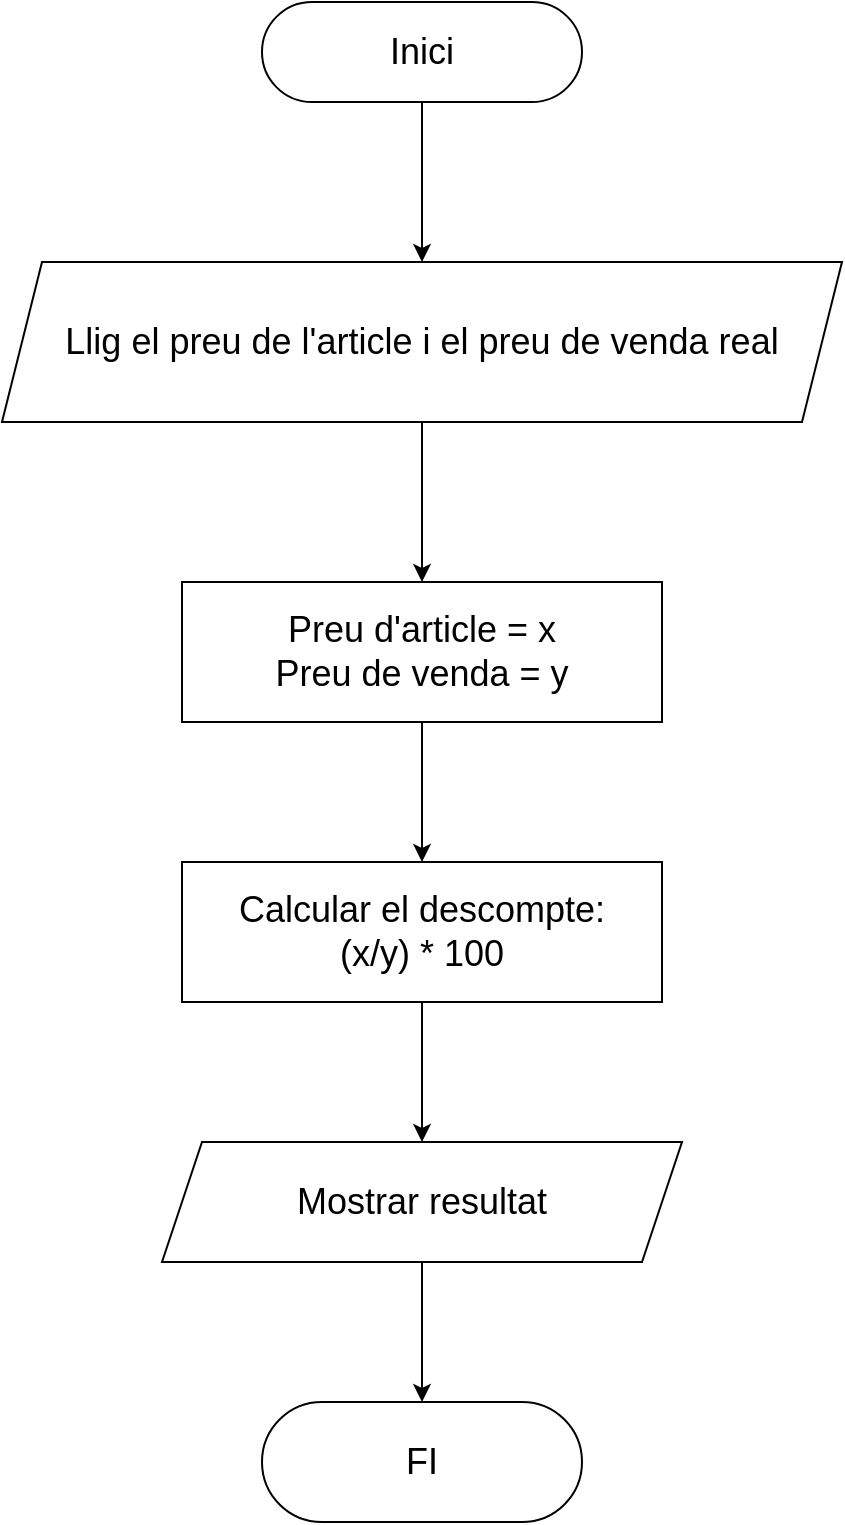 <mxfile version="15.2.7" type="device"><diagram id="odkrz5-27EnocWJ8Avyw" name="Page-1"><mxGraphModel dx="958" dy="1647" grid="1" gridSize="10" guides="1" tooltips="1" connect="1" arrows="1" fold="1" page="0" pageScale="1" pageWidth="850" pageHeight="1100" math="0" shadow="0"><root><mxCell id="0"/><mxCell id="1" parent="0"/><mxCell id="FaOWnUHjsaCaZSb05g2--1" value="&lt;font style=&quot;font-size: 18px&quot;&gt;Inici&lt;/font&gt;" style="rounded=1;whiteSpace=wrap;html=1;arcSize=50;" parent="1" vertex="1"><mxGeometry x="320" y="-490" width="160" height="50" as="geometry"/></mxCell><mxCell id="FaOWnUHjsaCaZSb05g2--2" value="" style="endArrow=classic;html=1;exitX=0.5;exitY=1;exitDx=0;exitDy=0;" parent="1" source="FaOWnUHjsaCaZSb05g2--1" edge="1"><mxGeometry width="50" height="50" relative="1" as="geometry"><mxPoint x="320" y="-240" as="sourcePoint"/><mxPoint x="400" y="-360" as="targetPoint"/></mxGeometry></mxCell><mxCell id="DK2GEIUEhrFkuOKsjJKu-4" style="edgeStyle=orthogonalEdgeStyle;rounded=0;orthogonalLoop=1;jettySize=auto;html=1;entryX=0.5;entryY=0;entryDx=0;entryDy=0;" edge="1" parent="1" source="FaOWnUHjsaCaZSb05g2--4" target="FaOWnUHjsaCaZSb05g2--6"><mxGeometry relative="1" as="geometry"/></mxCell><mxCell id="FaOWnUHjsaCaZSb05g2--4" value="&lt;font style=&quot;font-size: 18px&quot;&gt;Llig el preu de l'article i el preu de venda real&lt;/font&gt;" style="shape=parallelogram;perimeter=parallelogramPerimeter;whiteSpace=wrap;html=1;fixedSize=1;" parent="1" vertex="1"><mxGeometry x="190" y="-360" width="420" height="80" as="geometry"/></mxCell><mxCell id="DK2GEIUEhrFkuOKsjJKu-1" style="edgeStyle=orthogonalEdgeStyle;rounded=0;orthogonalLoop=1;jettySize=auto;html=1;" edge="1" parent="1" source="FaOWnUHjsaCaZSb05g2--6" target="DK2GEIUEhrFkuOKsjJKu-2"><mxGeometry relative="1" as="geometry"><mxPoint x="400" y="-130" as="targetPoint"/></mxGeometry></mxCell><mxCell id="FaOWnUHjsaCaZSb05g2--6" value="&lt;font style=&quot;font-size: 18px&quot;&gt;Preu d'article = x&lt;br&gt;Preu de venda = y&lt;/font&gt;" style="rounded=0;whiteSpace=wrap;html=1;" parent="1" vertex="1"><mxGeometry x="280" y="-200" width="240" height="70" as="geometry"/></mxCell><mxCell id="DK2GEIUEhrFkuOKsjJKu-6" style="edgeStyle=orthogonalEdgeStyle;rounded=0;orthogonalLoop=1;jettySize=auto;html=1;entryX=0.5;entryY=0;entryDx=0;entryDy=0;" edge="1" parent="1" source="DK2GEIUEhrFkuOKsjJKu-2" target="DK2GEIUEhrFkuOKsjJKu-5"><mxGeometry relative="1" as="geometry"/></mxCell><mxCell id="DK2GEIUEhrFkuOKsjJKu-2" value="&lt;font style=&quot;font-size: 18px&quot;&gt;Calcular el descompte:&lt;br&gt;(x/y) * 100&lt;br&gt;&lt;/font&gt;" style="rounded=0;whiteSpace=wrap;html=1;" vertex="1" parent="1"><mxGeometry x="280" y="-60" width="240" height="70" as="geometry"/></mxCell><mxCell id="DK2GEIUEhrFkuOKsjJKu-7" style="edgeStyle=orthogonalEdgeStyle;rounded=0;orthogonalLoop=1;jettySize=auto;html=1;" edge="1" parent="1" source="DK2GEIUEhrFkuOKsjJKu-5" target="DK2GEIUEhrFkuOKsjJKu-8"><mxGeometry relative="1" as="geometry"><mxPoint x="400" y="210" as="targetPoint"/></mxGeometry></mxCell><mxCell id="DK2GEIUEhrFkuOKsjJKu-5" value="&lt;font style=&quot;font-size: 18px&quot;&gt;Mostrar resultat&lt;/font&gt;" style="shape=parallelogram;perimeter=parallelogramPerimeter;whiteSpace=wrap;html=1;fixedSize=1;" vertex="1" parent="1"><mxGeometry x="270" y="80" width="260" height="60" as="geometry"/></mxCell><mxCell id="DK2GEIUEhrFkuOKsjJKu-8" value="&lt;font style=&quot;font-size: 18px&quot;&gt;FI&lt;/font&gt;" style="rounded=1;whiteSpace=wrap;html=1;arcSize=50;" vertex="1" parent="1"><mxGeometry x="320" y="210" width="160" height="60" as="geometry"/></mxCell></root></mxGraphModel></diagram></mxfile>